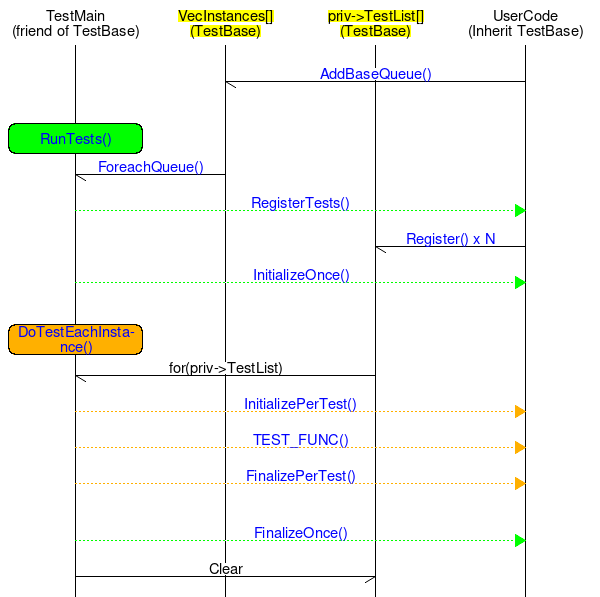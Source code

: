# Mscgen
msc {
  A[label="TestMain\n(friend of TestBase)"],
  B[label="VecInstances[]\n(TestBase)", textbgcolor="yellow"],
  C[label="priv->TestList[]\n(TestBase)", textbgcolor="yellow"],
  D[label="UserCode\n(Inherit TestBase)"];

  |||;
  B<-D [label="AddBaseQueue()", url="@ref test::TestBase::AddBaseQueue"];

  |||;
  A rbox A [label="RunTests()", url="@ref test::TestMain::RunTests", textbgcolor="green"];
  A<-B [label="ForeachQueue()", url="@ref test::base_priv::ForeachQueue"];
  A>>D [label="RegisterTests()", url="@ref test::TestBase::RegisterTests", linecolor="green"];
  C<-D [label="Register() x N", url="@ref test::TestBase::Register"];
  A>>D [label="InitializeOnce()", url="@ref test::TestBase::InitializeOnce", linecolor="green"];

  |||;
  A rbox A [label="DoTestEachInstance()", url="@ref test::TestMain::DoTestEachInstance", textbgcolor="orange"];
  A<-C [label="for(priv->TestList)"];
  A>>D [label="InitializePerTest()", url="@ref test::TestBase::InitializePerTest", linecolor="orange"];
  A>>D [label="TEST_FUNC()", url="@ref test::TestBase::TEST_FUNC", linecolor="orange"];
  A>>D [label="FinalizePerTest()", url="@ref test::TestBase::FinalizePerTest", linecolor="orange"];

  |||;
  A>>D [label="FinalizeOnce()", url="@ref test::TestBase::FinalizeOnce", linecolor="green"];
  A->C [label="Clear"];
}

